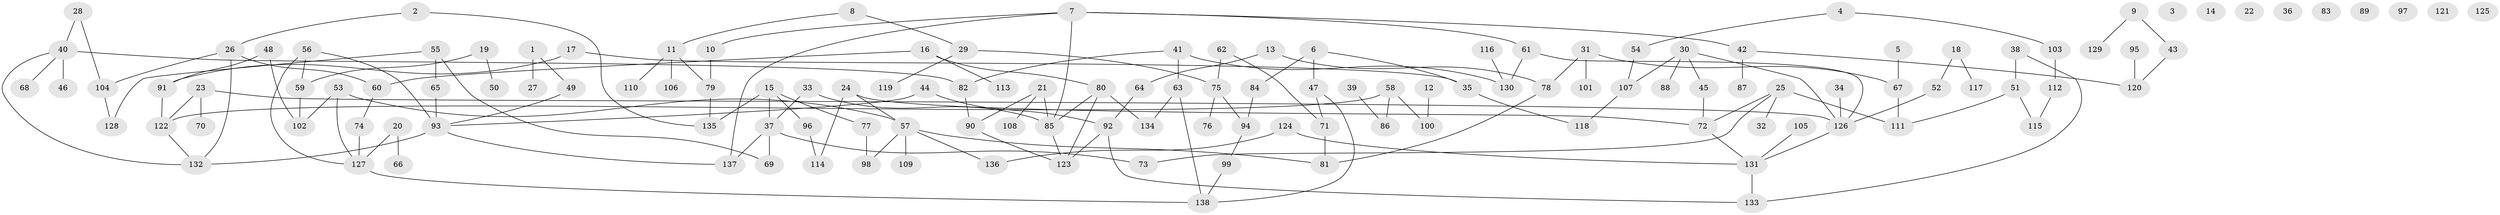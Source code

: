 // coarse degree distribution, {2: 0.27472527472527475, 0: 0.0989010989010989, 1: 0.16483516483516483, 3: 0.23076923076923078, 5: 0.06593406593406594, 6: 0.06593406593406594, 4: 0.0989010989010989}
// Generated by graph-tools (version 1.1) at 2025/23/03/03/25 07:23:25]
// undirected, 138 vertices, 163 edges
graph export_dot {
graph [start="1"]
  node [color=gray90,style=filled];
  1;
  2;
  3;
  4;
  5;
  6;
  7;
  8;
  9;
  10;
  11;
  12;
  13;
  14;
  15;
  16;
  17;
  18;
  19;
  20;
  21;
  22;
  23;
  24;
  25;
  26;
  27;
  28;
  29;
  30;
  31;
  32;
  33;
  34;
  35;
  36;
  37;
  38;
  39;
  40;
  41;
  42;
  43;
  44;
  45;
  46;
  47;
  48;
  49;
  50;
  51;
  52;
  53;
  54;
  55;
  56;
  57;
  58;
  59;
  60;
  61;
  62;
  63;
  64;
  65;
  66;
  67;
  68;
  69;
  70;
  71;
  72;
  73;
  74;
  75;
  76;
  77;
  78;
  79;
  80;
  81;
  82;
  83;
  84;
  85;
  86;
  87;
  88;
  89;
  90;
  91;
  92;
  93;
  94;
  95;
  96;
  97;
  98;
  99;
  100;
  101;
  102;
  103;
  104;
  105;
  106;
  107;
  108;
  109;
  110;
  111;
  112;
  113;
  114;
  115;
  116;
  117;
  118;
  119;
  120;
  121;
  122;
  123;
  124;
  125;
  126;
  127;
  128;
  129;
  130;
  131;
  132;
  133;
  134;
  135;
  136;
  137;
  138;
  1 -- 27;
  1 -- 49;
  2 -- 26;
  2 -- 135;
  4 -- 54;
  4 -- 103;
  5 -- 67;
  6 -- 35;
  6 -- 47;
  6 -- 84;
  7 -- 10;
  7 -- 42;
  7 -- 61;
  7 -- 85;
  7 -- 137;
  8 -- 11;
  8 -- 29;
  9 -- 43;
  9 -- 129;
  10 -- 79;
  11 -- 79;
  11 -- 106;
  11 -- 110;
  12 -- 100;
  13 -- 64;
  13 -- 78;
  15 -- 37;
  15 -- 77;
  15 -- 96;
  15 -- 135;
  16 -- 60;
  16 -- 80;
  16 -- 113;
  17 -- 35;
  17 -- 91;
  18 -- 52;
  18 -- 117;
  19 -- 50;
  19 -- 59;
  20 -- 66;
  20 -- 127;
  21 -- 85;
  21 -- 90;
  21 -- 108;
  23 -- 70;
  23 -- 122;
  23 -- 126;
  24 -- 57;
  24 -- 72;
  24 -- 114;
  25 -- 32;
  25 -- 72;
  25 -- 73;
  25 -- 111;
  26 -- 60;
  26 -- 104;
  26 -- 132;
  28 -- 40;
  28 -- 104;
  29 -- 75;
  29 -- 119;
  30 -- 45;
  30 -- 88;
  30 -- 107;
  30 -- 126;
  31 -- 67;
  31 -- 78;
  31 -- 101;
  33 -- 37;
  33 -- 85;
  34 -- 126;
  35 -- 118;
  37 -- 69;
  37 -- 73;
  37 -- 137;
  38 -- 51;
  38 -- 133;
  39 -- 86;
  40 -- 46;
  40 -- 68;
  40 -- 82;
  40 -- 132;
  41 -- 63;
  41 -- 82;
  41 -- 130;
  42 -- 87;
  42 -- 120;
  43 -- 120;
  44 -- 92;
  44 -- 93;
  45 -- 72;
  47 -- 71;
  47 -- 138;
  48 -- 91;
  48 -- 102;
  49 -- 93;
  51 -- 111;
  51 -- 115;
  52 -- 126;
  53 -- 57;
  53 -- 102;
  53 -- 127;
  54 -- 107;
  55 -- 65;
  55 -- 69;
  55 -- 128;
  56 -- 59;
  56 -- 93;
  56 -- 127;
  57 -- 81;
  57 -- 98;
  57 -- 109;
  57 -- 136;
  58 -- 86;
  58 -- 100;
  58 -- 122;
  59 -- 102;
  60 -- 74;
  61 -- 126;
  61 -- 130;
  62 -- 71;
  62 -- 75;
  63 -- 134;
  63 -- 138;
  64 -- 92;
  65 -- 93;
  67 -- 111;
  71 -- 81;
  72 -- 131;
  74 -- 127;
  75 -- 76;
  75 -- 94;
  77 -- 98;
  78 -- 81;
  79 -- 135;
  80 -- 85;
  80 -- 123;
  80 -- 134;
  82 -- 90;
  84 -- 94;
  85 -- 123;
  90 -- 123;
  91 -- 122;
  92 -- 123;
  92 -- 133;
  93 -- 132;
  93 -- 137;
  94 -- 99;
  95 -- 120;
  96 -- 114;
  99 -- 138;
  103 -- 112;
  104 -- 128;
  105 -- 131;
  107 -- 118;
  112 -- 115;
  116 -- 130;
  122 -- 132;
  124 -- 131;
  124 -- 136;
  126 -- 131;
  127 -- 138;
  131 -- 133;
}
